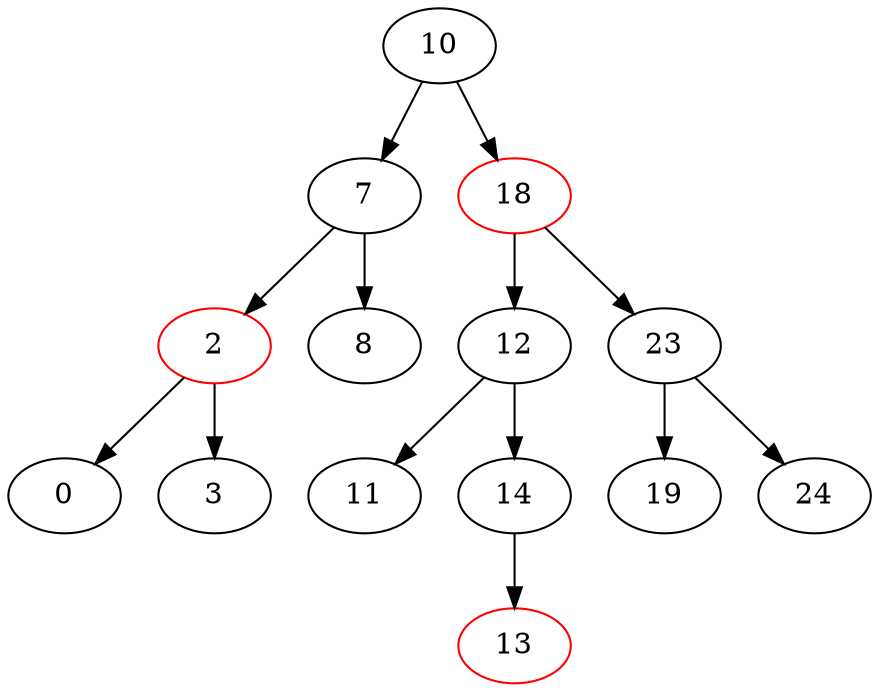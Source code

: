 digraph G { 
	10 [color=black];
	10 -> 7;
	7 [color=black];
	10 -> 18;
	18 [color=red];
	7 [color=black];
	7 -> 2;
	2 [color=red];
	7 -> 8;
	8 [color=black];
	18 [color=red];
	18 -> 12;
	12 [color=black];
	18 -> 23;
	23 [color=black];
	2 [color=red];
	2 -> 0;
	0 [color=black];
	2 -> 3;
	3 [color=black];
	8 [color=black];
	12 [color=black];
	12 -> 11;
	11 [color=black];
	12 -> 14;
	14 [color=black];
	23 [color=black];
	23 -> 19;
	19 [color=black];
	23 -> 24;
	24 [color=black];
	0 [color=black];
	3 [color=black];
	11 [color=black];
	14 [color=black];
	14 -> 13;
	13 [color=red];
	19 [color=black];
	24 [color=black];
	13 [color=red];
}
